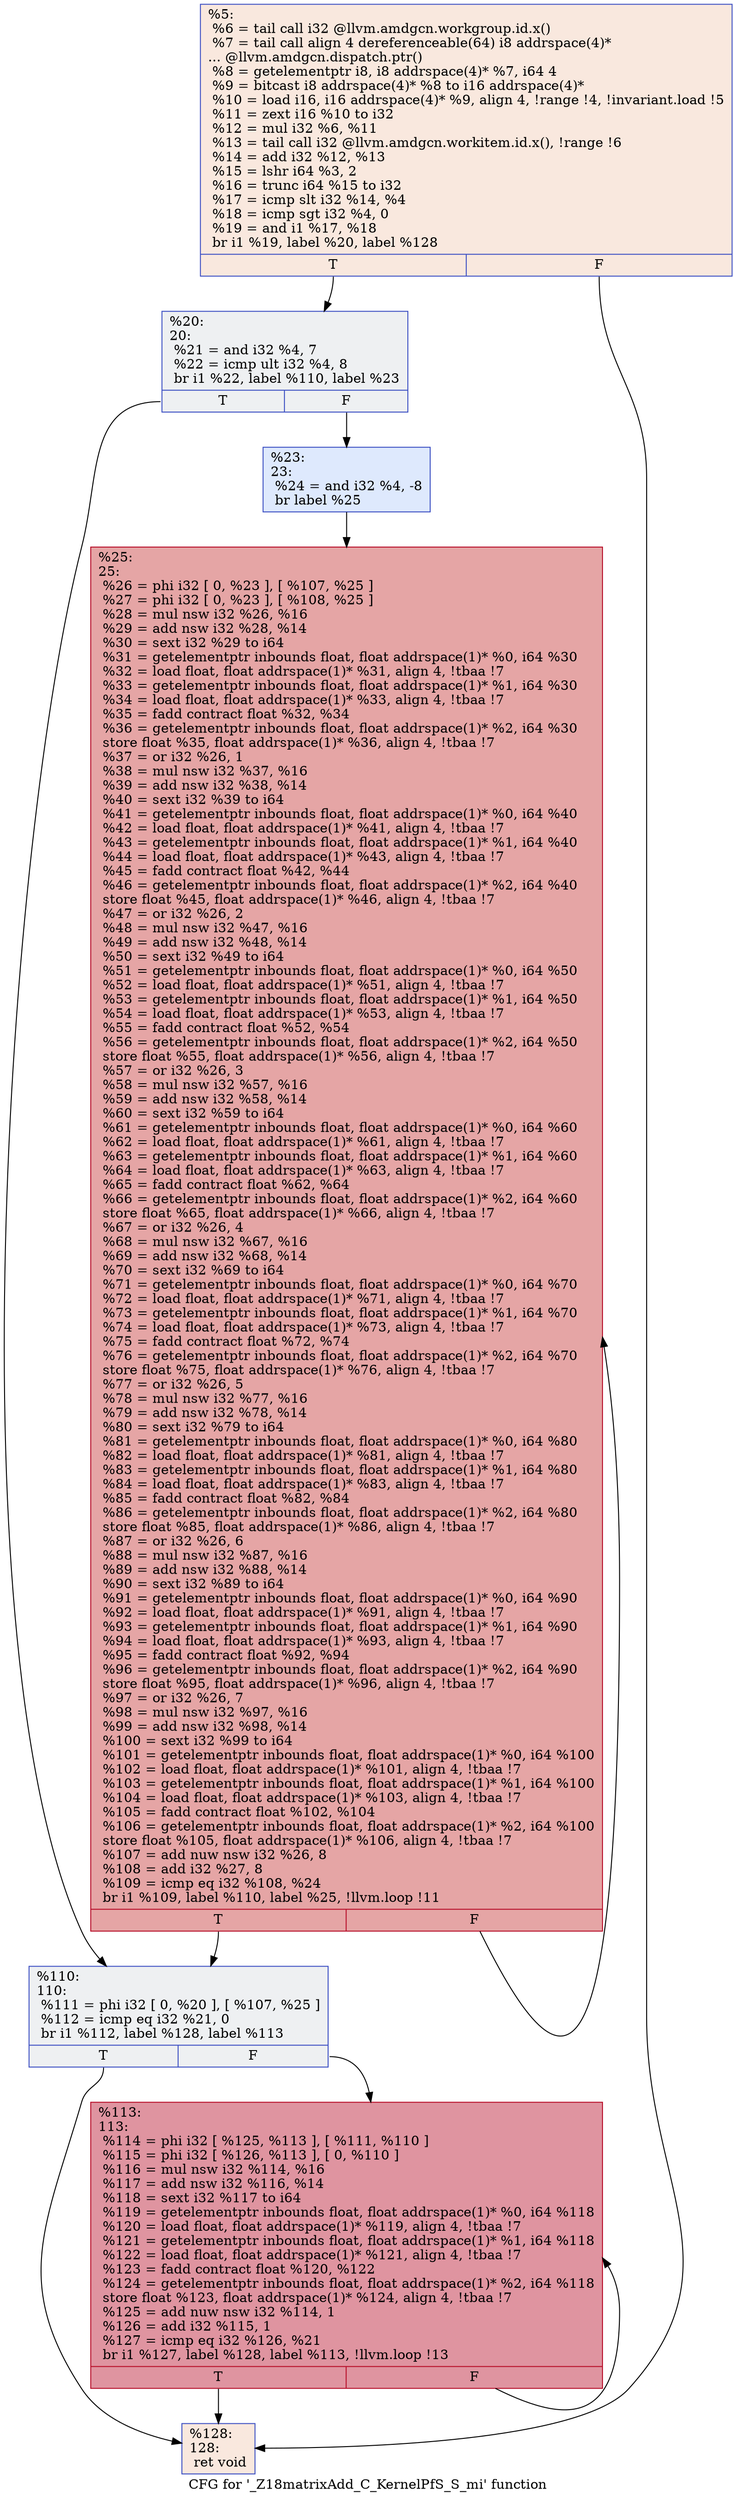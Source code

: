 digraph "CFG for '_Z18matrixAdd_C_KernelPfS_S_mi' function" {
	label="CFG for '_Z18matrixAdd_C_KernelPfS_S_mi' function";

	Node0x4b8d750 [shape=record,color="#3d50c3ff", style=filled, fillcolor="#f2cab570",label="{%5:\l  %6 = tail call i32 @llvm.amdgcn.workgroup.id.x()\l  %7 = tail call align 4 dereferenceable(64) i8 addrspace(4)*\l... @llvm.amdgcn.dispatch.ptr()\l  %8 = getelementptr i8, i8 addrspace(4)* %7, i64 4\l  %9 = bitcast i8 addrspace(4)* %8 to i16 addrspace(4)*\l  %10 = load i16, i16 addrspace(4)* %9, align 4, !range !4, !invariant.load !5\l  %11 = zext i16 %10 to i32\l  %12 = mul i32 %6, %11\l  %13 = tail call i32 @llvm.amdgcn.workitem.id.x(), !range !6\l  %14 = add i32 %12, %13\l  %15 = lshr i64 %3, 2\l  %16 = trunc i64 %15 to i32\l  %17 = icmp slt i32 %14, %4\l  %18 = icmp sgt i32 %4, 0\l  %19 = and i1 %17, %18\l  br i1 %19, label %20, label %128\l|{<s0>T|<s1>F}}"];
	Node0x4b8d750:s0 -> Node0x4b8f8e0;
	Node0x4b8d750:s1 -> Node0x4b8f970;
	Node0x4b8f8e0 [shape=record,color="#3d50c3ff", style=filled, fillcolor="#d9dce170",label="{%20:\l20:                                               \l  %21 = and i32 %4, 7\l  %22 = icmp ult i32 %4, 8\l  br i1 %22, label %110, label %23\l|{<s0>T|<s1>F}}"];
	Node0x4b8f8e0:s0 -> Node0x4b8fc30;
	Node0x4b8f8e0:s1 -> Node0x4b8fc80;
	Node0x4b8fc80 [shape=record,color="#3d50c3ff", style=filled, fillcolor="#b5cdfa70",label="{%23:\l23:                                               \l  %24 = and i32 %4, -8\l  br label %25\l}"];
	Node0x4b8fc80 -> Node0x4b8fe80;
	Node0x4b8fe80 [shape=record,color="#b70d28ff", style=filled, fillcolor="#c5333470",label="{%25:\l25:                                               \l  %26 = phi i32 [ 0, %23 ], [ %107, %25 ]\l  %27 = phi i32 [ 0, %23 ], [ %108, %25 ]\l  %28 = mul nsw i32 %26, %16\l  %29 = add nsw i32 %28, %14\l  %30 = sext i32 %29 to i64\l  %31 = getelementptr inbounds float, float addrspace(1)* %0, i64 %30\l  %32 = load float, float addrspace(1)* %31, align 4, !tbaa !7\l  %33 = getelementptr inbounds float, float addrspace(1)* %1, i64 %30\l  %34 = load float, float addrspace(1)* %33, align 4, !tbaa !7\l  %35 = fadd contract float %32, %34\l  %36 = getelementptr inbounds float, float addrspace(1)* %2, i64 %30\l  store float %35, float addrspace(1)* %36, align 4, !tbaa !7\l  %37 = or i32 %26, 1\l  %38 = mul nsw i32 %37, %16\l  %39 = add nsw i32 %38, %14\l  %40 = sext i32 %39 to i64\l  %41 = getelementptr inbounds float, float addrspace(1)* %0, i64 %40\l  %42 = load float, float addrspace(1)* %41, align 4, !tbaa !7\l  %43 = getelementptr inbounds float, float addrspace(1)* %1, i64 %40\l  %44 = load float, float addrspace(1)* %43, align 4, !tbaa !7\l  %45 = fadd contract float %42, %44\l  %46 = getelementptr inbounds float, float addrspace(1)* %2, i64 %40\l  store float %45, float addrspace(1)* %46, align 4, !tbaa !7\l  %47 = or i32 %26, 2\l  %48 = mul nsw i32 %47, %16\l  %49 = add nsw i32 %48, %14\l  %50 = sext i32 %49 to i64\l  %51 = getelementptr inbounds float, float addrspace(1)* %0, i64 %50\l  %52 = load float, float addrspace(1)* %51, align 4, !tbaa !7\l  %53 = getelementptr inbounds float, float addrspace(1)* %1, i64 %50\l  %54 = load float, float addrspace(1)* %53, align 4, !tbaa !7\l  %55 = fadd contract float %52, %54\l  %56 = getelementptr inbounds float, float addrspace(1)* %2, i64 %50\l  store float %55, float addrspace(1)* %56, align 4, !tbaa !7\l  %57 = or i32 %26, 3\l  %58 = mul nsw i32 %57, %16\l  %59 = add nsw i32 %58, %14\l  %60 = sext i32 %59 to i64\l  %61 = getelementptr inbounds float, float addrspace(1)* %0, i64 %60\l  %62 = load float, float addrspace(1)* %61, align 4, !tbaa !7\l  %63 = getelementptr inbounds float, float addrspace(1)* %1, i64 %60\l  %64 = load float, float addrspace(1)* %63, align 4, !tbaa !7\l  %65 = fadd contract float %62, %64\l  %66 = getelementptr inbounds float, float addrspace(1)* %2, i64 %60\l  store float %65, float addrspace(1)* %66, align 4, !tbaa !7\l  %67 = or i32 %26, 4\l  %68 = mul nsw i32 %67, %16\l  %69 = add nsw i32 %68, %14\l  %70 = sext i32 %69 to i64\l  %71 = getelementptr inbounds float, float addrspace(1)* %0, i64 %70\l  %72 = load float, float addrspace(1)* %71, align 4, !tbaa !7\l  %73 = getelementptr inbounds float, float addrspace(1)* %1, i64 %70\l  %74 = load float, float addrspace(1)* %73, align 4, !tbaa !7\l  %75 = fadd contract float %72, %74\l  %76 = getelementptr inbounds float, float addrspace(1)* %2, i64 %70\l  store float %75, float addrspace(1)* %76, align 4, !tbaa !7\l  %77 = or i32 %26, 5\l  %78 = mul nsw i32 %77, %16\l  %79 = add nsw i32 %78, %14\l  %80 = sext i32 %79 to i64\l  %81 = getelementptr inbounds float, float addrspace(1)* %0, i64 %80\l  %82 = load float, float addrspace(1)* %81, align 4, !tbaa !7\l  %83 = getelementptr inbounds float, float addrspace(1)* %1, i64 %80\l  %84 = load float, float addrspace(1)* %83, align 4, !tbaa !7\l  %85 = fadd contract float %82, %84\l  %86 = getelementptr inbounds float, float addrspace(1)* %2, i64 %80\l  store float %85, float addrspace(1)* %86, align 4, !tbaa !7\l  %87 = or i32 %26, 6\l  %88 = mul nsw i32 %87, %16\l  %89 = add nsw i32 %88, %14\l  %90 = sext i32 %89 to i64\l  %91 = getelementptr inbounds float, float addrspace(1)* %0, i64 %90\l  %92 = load float, float addrspace(1)* %91, align 4, !tbaa !7\l  %93 = getelementptr inbounds float, float addrspace(1)* %1, i64 %90\l  %94 = load float, float addrspace(1)* %93, align 4, !tbaa !7\l  %95 = fadd contract float %92, %94\l  %96 = getelementptr inbounds float, float addrspace(1)* %2, i64 %90\l  store float %95, float addrspace(1)* %96, align 4, !tbaa !7\l  %97 = or i32 %26, 7\l  %98 = mul nsw i32 %97, %16\l  %99 = add nsw i32 %98, %14\l  %100 = sext i32 %99 to i64\l  %101 = getelementptr inbounds float, float addrspace(1)* %0, i64 %100\l  %102 = load float, float addrspace(1)* %101, align 4, !tbaa !7\l  %103 = getelementptr inbounds float, float addrspace(1)* %1, i64 %100\l  %104 = load float, float addrspace(1)* %103, align 4, !tbaa !7\l  %105 = fadd contract float %102, %104\l  %106 = getelementptr inbounds float, float addrspace(1)* %2, i64 %100\l  store float %105, float addrspace(1)* %106, align 4, !tbaa !7\l  %107 = add nuw nsw i32 %26, 8\l  %108 = add i32 %27, 8\l  %109 = icmp eq i32 %108, %24\l  br i1 %109, label %110, label %25, !llvm.loop !11\l|{<s0>T|<s1>F}}"];
	Node0x4b8fe80:s0 -> Node0x4b8fc30;
	Node0x4b8fe80:s1 -> Node0x4b8fe80;
	Node0x4b8fc30 [shape=record,color="#3d50c3ff", style=filled, fillcolor="#d9dce170",label="{%110:\l110:                                              \l  %111 = phi i32 [ 0, %20 ], [ %107, %25 ]\l  %112 = icmp eq i32 %21, 0\l  br i1 %112, label %128, label %113\l|{<s0>T|<s1>F}}"];
	Node0x4b8fc30:s0 -> Node0x4b8f970;
	Node0x4b8fc30:s1 -> Node0x4b940d0;
	Node0x4b940d0 [shape=record,color="#b70d28ff", style=filled, fillcolor="#b70d2870",label="{%113:\l113:                                              \l  %114 = phi i32 [ %125, %113 ], [ %111, %110 ]\l  %115 = phi i32 [ %126, %113 ], [ 0, %110 ]\l  %116 = mul nsw i32 %114, %16\l  %117 = add nsw i32 %116, %14\l  %118 = sext i32 %117 to i64\l  %119 = getelementptr inbounds float, float addrspace(1)* %0, i64 %118\l  %120 = load float, float addrspace(1)* %119, align 4, !tbaa !7\l  %121 = getelementptr inbounds float, float addrspace(1)* %1, i64 %118\l  %122 = load float, float addrspace(1)* %121, align 4, !tbaa !7\l  %123 = fadd contract float %120, %122\l  %124 = getelementptr inbounds float, float addrspace(1)* %2, i64 %118\l  store float %123, float addrspace(1)* %124, align 4, !tbaa !7\l  %125 = add nuw nsw i32 %114, 1\l  %126 = add i32 %115, 1\l  %127 = icmp eq i32 %126, %21\l  br i1 %127, label %128, label %113, !llvm.loop !13\l|{<s0>T|<s1>F}}"];
	Node0x4b940d0:s0 -> Node0x4b8f970;
	Node0x4b940d0:s1 -> Node0x4b940d0;
	Node0x4b8f970 [shape=record,color="#3d50c3ff", style=filled, fillcolor="#f2cab570",label="{%128:\l128:                                              \l  ret void\l}"];
}
